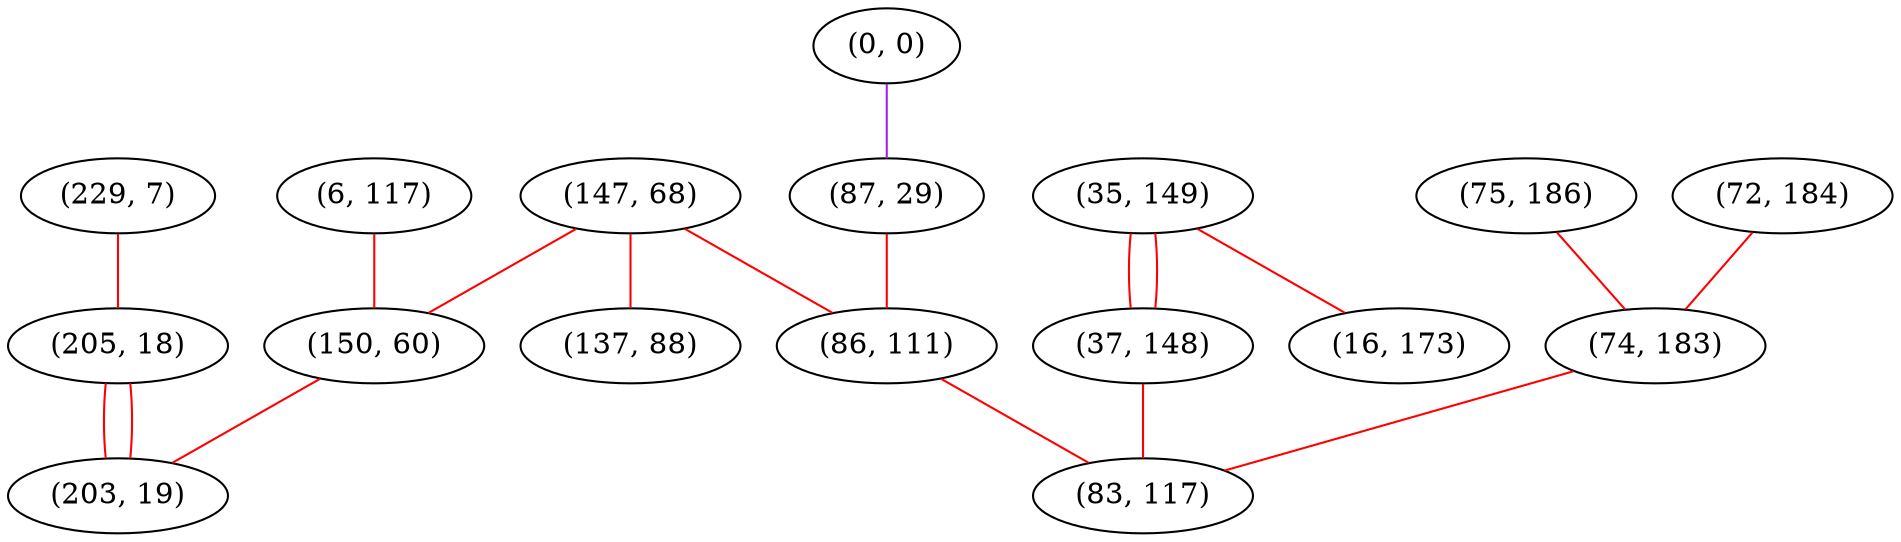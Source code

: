 graph "" {
"(229, 7)";
"(0, 0)";
"(147, 68)";
"(87, 29)";
"(86, 111)";
"(75, 186)";
"(6, 117)";
"(35, 149)";
"(37, 148)";
"(72, 184)";
"(205, 18)";
"(74, 183)";
"(150, 60)";
"(137, 88)";
"(16, 173)";
"(203, 19)";
"(83, 117)";
"(229, 7)" -- "(205, 18)"  [color=red, key=0, weight=1];
"(0, 0)" -- "(87, 29)"  [color=purple, key=0, weight=4];
"(147, 68)" -- "(150, 60)"  [color=red, key=0, weight=1];
"(147, 68)" -- "(137, 88)"  [color=red, key=0, weight=1];
"(147, 68)" -- "(86, 111)"  [color=red, key=0, weight=1];
"(87, 29)" -- "(86, 111)"  [color=red, key=0, weight=1];
"(86, 111)" -- "(83, 117)"  [color=red, key=0, weight=1];
"(75, 186)" -- "(74, 183)"  [color=red, key=0, weight=1];
"(6, 117)" -- "(150, 60)"  [color=red, key=0, weight=1];
"(35, 149)" -- "(37, 148)"  [color=red, key=0, weight=1];
"(35, 149)" -- "(37, 148)"  [color=red, key=1, weight=1];
"(35, 149)" -- "(16, 173)"  [color=red, key=0, weight=1];
"(37, 148)" -- "(83, 117)"  [color=red, key=0, weight=1];
"(72, 184)" -- "(74, 183)"  [color=red, key=0, weight=1];
"(205, 18)" -- "(203, 19)"  [color=red, key=0, weight=1];
"(205, 18)" -- "(203, 19)"  [color=red, key=1, weight=1];
"(74, 183)" -- "(83, 117)"  [color=red, key=0, weight=1];
"(150, 60)" -- "(203, 19)"  [color=red, key=0, weight=1];
}

